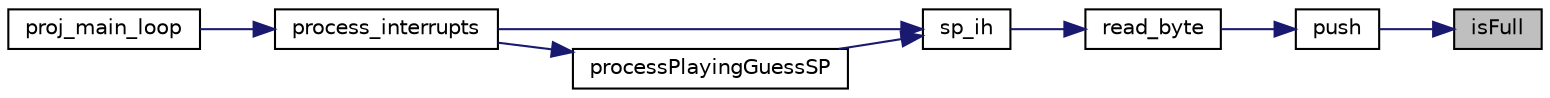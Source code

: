digraph "isFull"
{
 // LATEX_PDF_SIZE
  edge [fontname="Helvetica",fontsize="10",labelfontname="Helvetica",labelfontsize="10"];
  node [fontname="Helvetica",fontsize="10",shape=record];
  rankdir="RL";
  Node1 [label="isFull",height=0.2,width=0.4,color="black", fillcolor="grey75", style="filled", fontcolor="black",tooltip=" "];
  Node1 -> Node2 [dir="back",color="midnightblue",fontsize="10",style="solid"];
  Node2 [label="push",height=0.2,width=0.4,color="black", fillcolor="white", style="filled",URL="$queue_8c.html#a25897dd8dc27d857546b0d3f81058d8c",tooltip=" "];
  Node2 -> Node3 [dir="back",color="midnightblue",fontsize="10",style="solid"];
  Node3 [label="read_byte",height=0.2,width=0.4,color="black", fillcolor="white", style="filled",URL="$serial_port_8c.html#a0f2fa0bd6d33cf6b49390a96ff0192e5",tooltip="This function reads a byte from the serial port and pushes it to the received data queue."];
  Node3 -> Node4 [dir="back",color="midnightblue",fontsize="10",style="solid"];
  Node4 [label="sp_ih",height=0.2,width=0.4,color="black", fillcolor="white", style="filled",URL="$serial_port_8c.html#af6cc263493df7caac7bd7d0be6b50635",tooltip="Serial ports's interrupt handler."];
  Node4 -> Node5 [dir="back",color="midnightblue",fontsize="10",style="solid"];
  Node5 [label="process_interrupts",height=0.2,width=0.4,color="black", fillcolor="white", style="filled",URL="$main_8c.html#a9c74859d9e32b26fca9274d294eff910",tooltip=" "];
  Node5 -> Node6 [dir="back",color="midnightblue",fontsize="10",style="solid"];
  Node6 [label="proj_main_loop",height=0.2,width=0.4,color="black", fillcolor="white", style="filled",URL="$main_8c.html#a2a16f651eccbd248e1ad3b3b924b143b",tooltip=" "];
  Node4 -> Node7 [dir="back",color="midnightblue",fontsize="10",style="solid"];
  Node7 [label="processPlayingGuessSP",height=0.2,width=0.4,color="black", fillcolor="white", style="filled",URL="$serial_port_8c.html#a6a93d1d284d0c1558b521772388ef5fb",tooltip="This function determines what a given byte received from the serial port should be used for while pla..."];
  Node7 -> Node5 [dir="back",color="midnightblue",fontsize="10",style="solid"];
}
